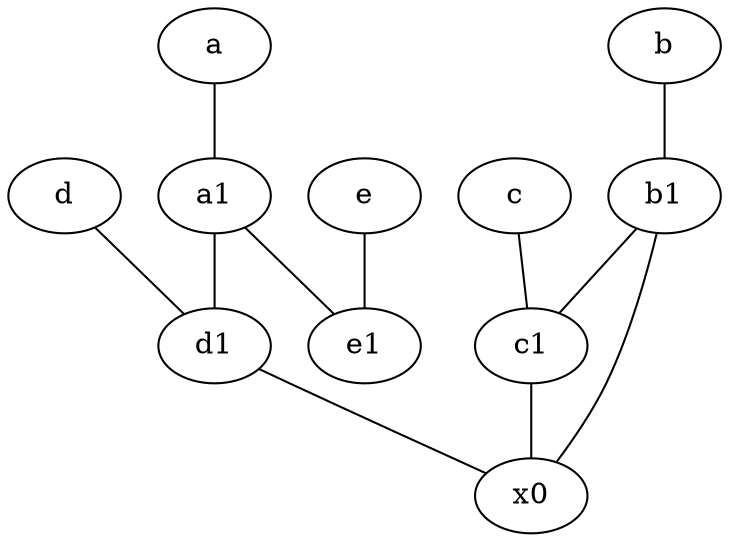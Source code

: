 graph {
	node [labelfontsize=50]
	c1 [labelfontsize=50 pos="4.5,3!"]
	a [labelfontsize=50 pos="8,2!"]
	e [labelfontsize=50 pos="7,9!"]
	d1 [labelfontsize=50 pos="3,5!"]
	x0 [labelfontsize=50]
	e1 [labelfontsize=50 pos="7,7!"]
	d [labelfontsize=50 pos="2,5!"]
	b [labelfontsize=50 pos="10,4!"]
	b1 [labelfontsize=50 pos="9,4!"]
	c [labelfontsize=50 pos="4.5,2!"]
	a1 [labelfontsize=50 pos="8,3!"]
	e -- e1
	a1 -- d1
	b1 -- x0
	c1 -- x0
	c -- c1
	a1 -- e1
	b -- b1
	d1 -- x0
	b1 -- c1
	d -- d1
	a -- a1
}
